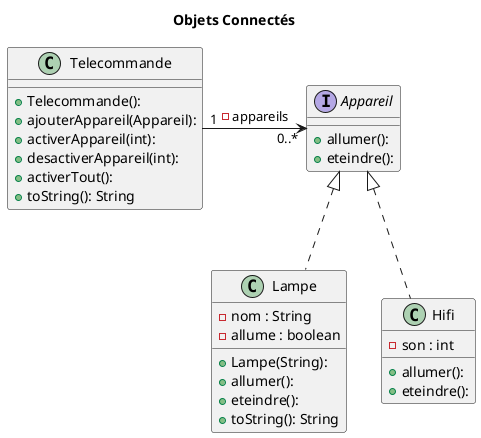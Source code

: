 @startuml
title Objets Connectés

'''classes
class Telecommande{
    + Telecommande():
    + ajouterAppareil(Appareil):
    + activerAppareil(int):
    + desactiverAppareil(int):
    + activerTout():
    + toString(): String
}

interface Appareil{
    + allumer():
    + eteindre():
}

class Lampe{
    - nom : String
    - allume : boolean

    + Lampe(String):
    + allumer():
    + eteindre():
    + toString(): String
}

class Hifi{
    - son : int

    + allumer():
    + eteindre():
}

'''relations
Appareil <|.. Lampe
Appareil <|.. Hifi
Telecommande "1" -> "0..*" Appareil : - appareils
@enduml